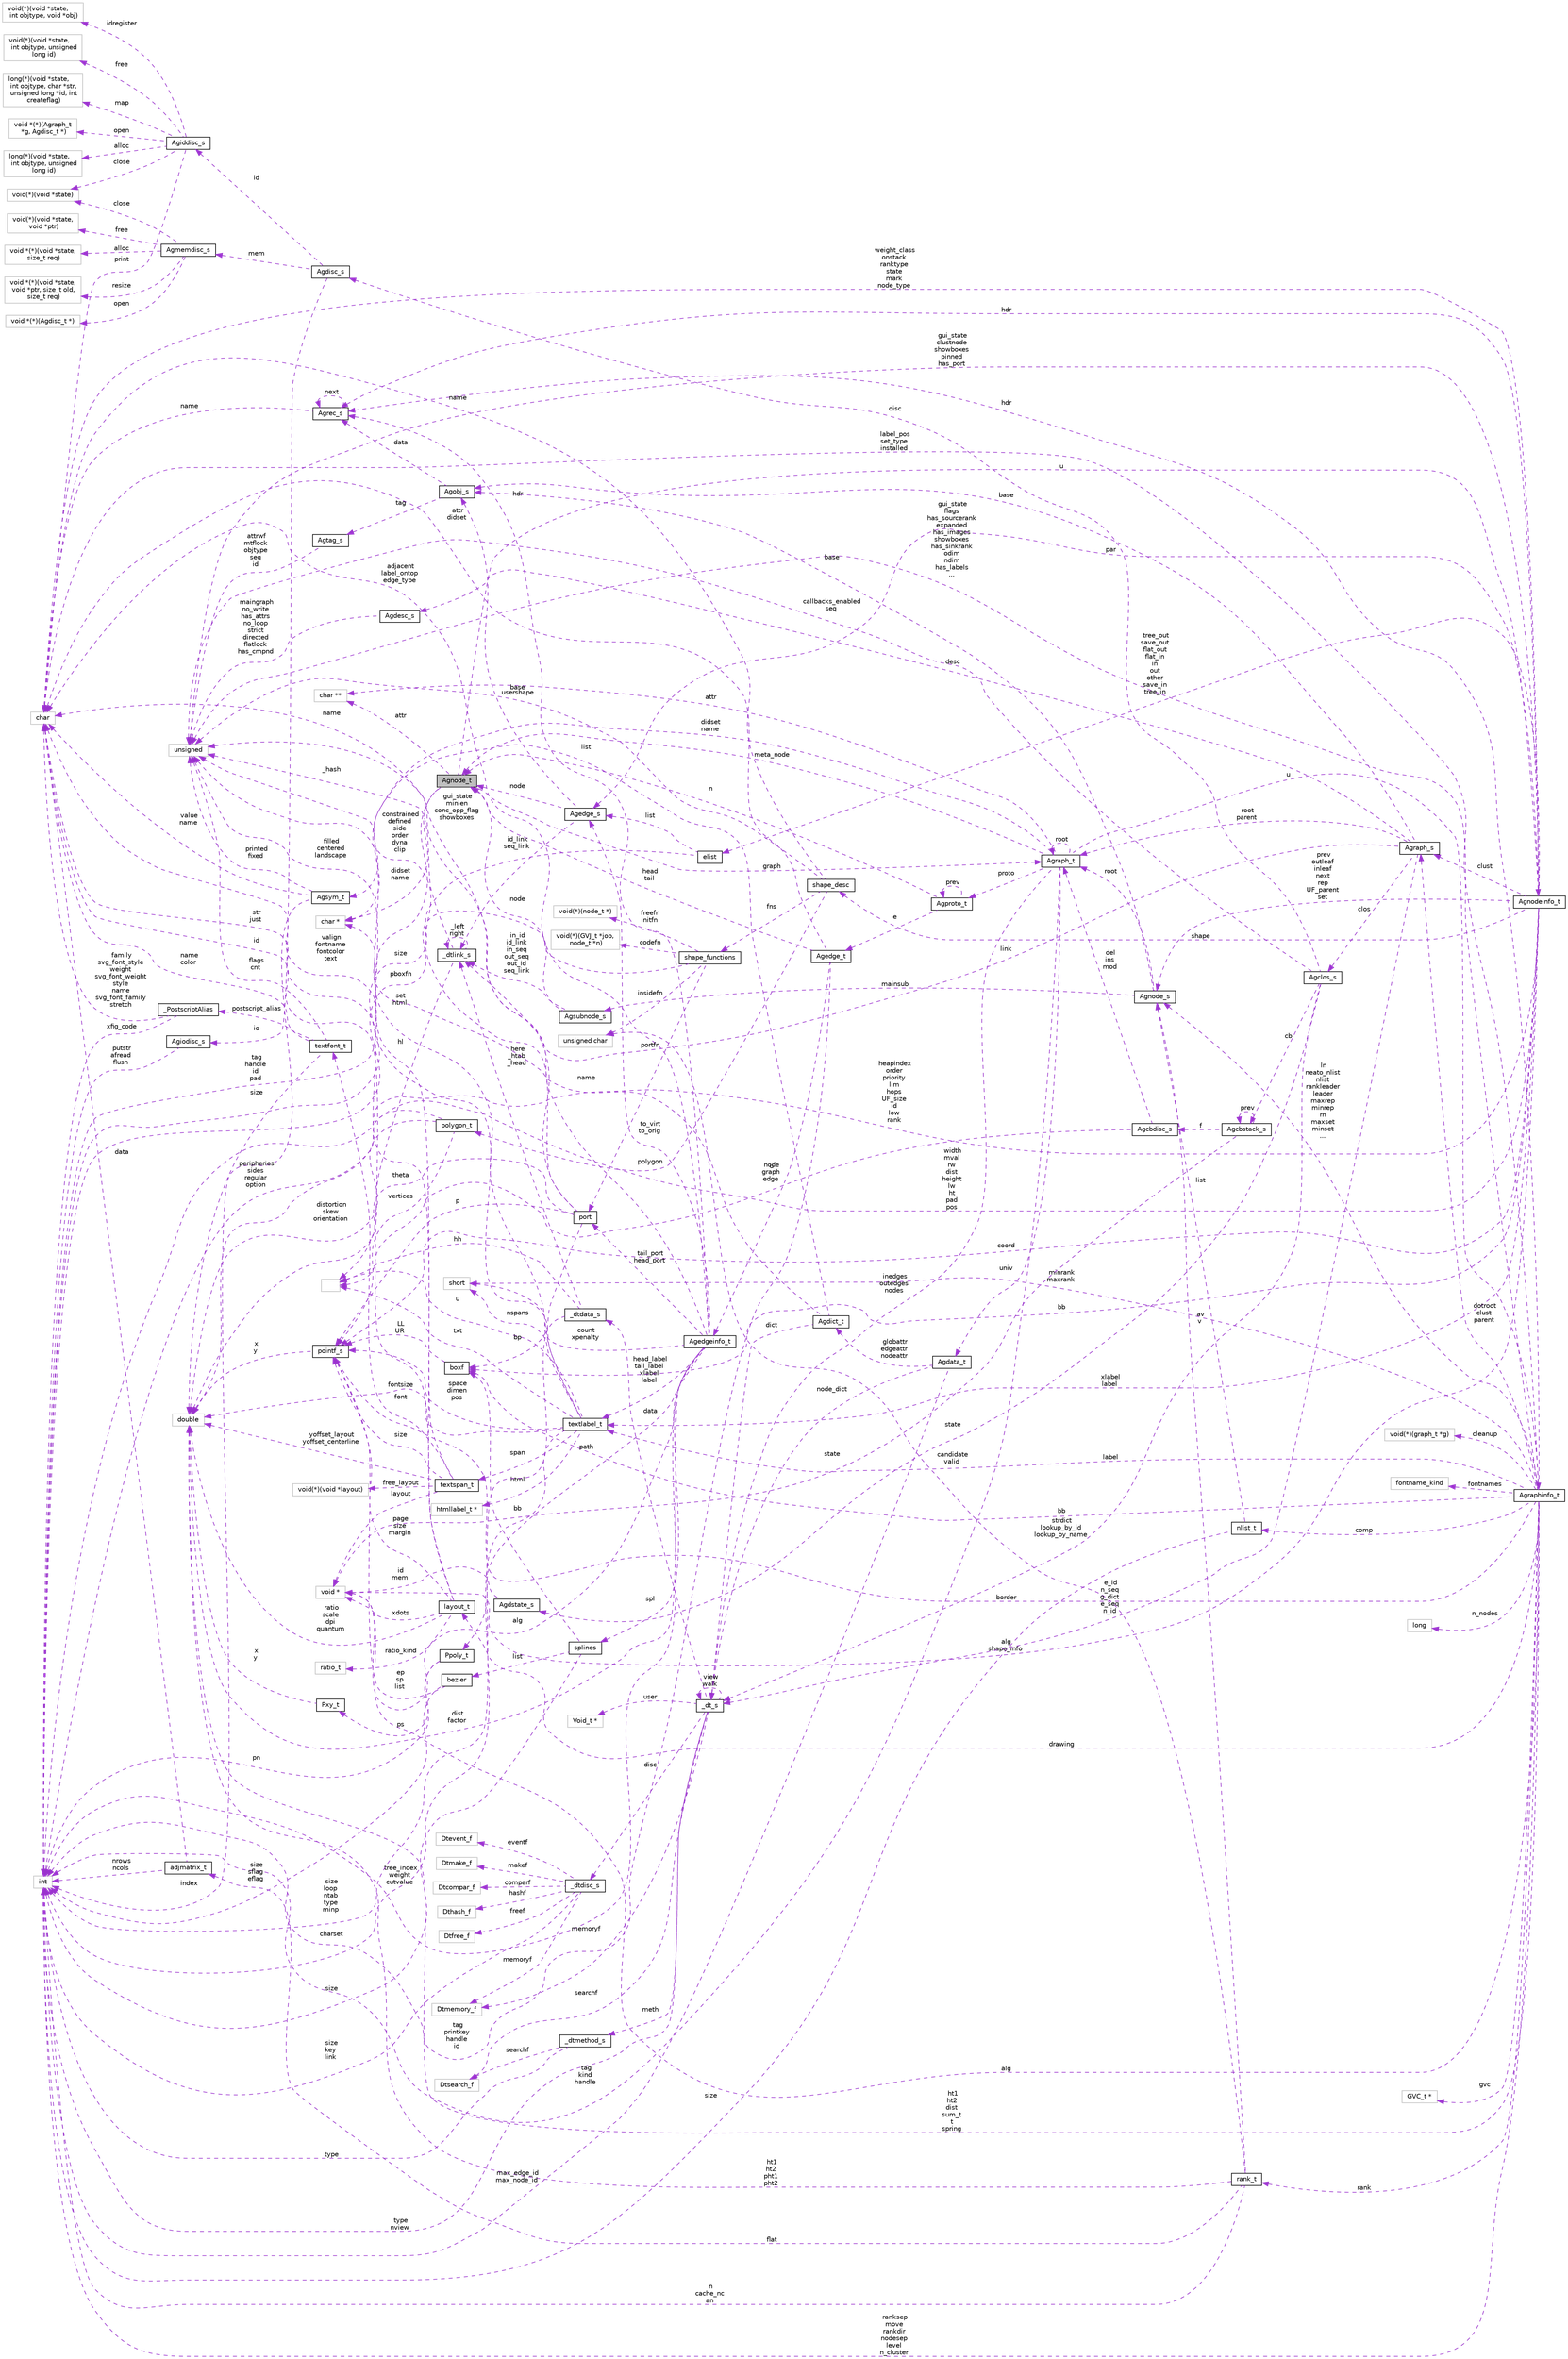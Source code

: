 digraph "Agnode_t"
{
  bgcolor="transparent";
  edge [fontname="Helvetica",fontsize="10",labelfontname="Helvetica",labelfontsize="10"];
  node [fontname="Helvetica",fontsize="10",shape=record];
  rankdir="LR";
  Node1 [label="Agnode_t",height=0.2,width=0.4,color="black", fillcolor="grey75", style="filled", fontcolor="black"];
  Node2 -> Node1 [dir="back",color="darkorchid3",fontsize="10",style="dashed",label=" u" ,fontname="Helvetica"];
  Node2 [label="Agnodeinfo_t",height=0.2,width=0.4,color="black",URL="$structAgnodeinfo__t.html"];
  Node3 -> Node2 [dir="back",color="darkorchid3",fontsize="10",style="dashed",label=" hdr" ,fontname="Helvetica"];
  Node3 [label="Agrec_s",height=0.2,width=0.4,color="black",URL="$structAgrec__s.html"];
  Node3 -> Node3 [dir="back",color="darkorchid3",fontsize="10",style="dashed",label=" next" ,fontname="Helvetica"];
  Node4 -> Node3 [dir="back",color="darkorchid3",fontsize="10",style="dashed",label=" name" ,fontname="Helvetica"];
  Node4 [label="char",height=0.2,width=0.4,color="grey75"];
  Node5 -> Node2 [dir="back",color="darkorchid3",fontsize="10",style="dashed",label=" xlabel\nlabel" ,fontname="Helvetica"];
  Node5 [label="textlabel_t",height=0.2,width=0.4,color="black",URL="$structtextlabel__t.html"];
  Node6 -> Node5 [dir="back",color="darkorchid3",fontsize="10",style="dashed",label=" html" ,fontname="Helvetica"];
  Node6 [label="htmllabel_t *",height=0.2,width=0.4,color="grey75"];
  Node7 -> Node5 [dir="back",color="darkorchid3",fontsize="10",style="dashed",label=" fontsize" ,fontname="Helvetica"];
  Node7 [label="double",height=0.2,width=0.4,color="grey75"];
  Node8 -> Node5 [dir="back",color="darkorchid3",fontsize="10",style="dashed",label=" nspans" ,fontname="Helvetica"];
  Node8 [label="short",height=0.2,width=0.4,color="grey75"];
  Node4 -> Node5 [dir="back",color="darkorchid3",fontsize="10",style="dashed",label=" valign\nfontname\nfontcolor\ntext" ,fontname="Helvetica"];
  Node9 -> Node5 [dir="back",color="darkorchid3",fontsize="10",style="dashed",label=" u" ,fontname="Helvetica"];
  Node9 [label="",height=0.2,width=0.4,color="grey75"];
  Node10 -> Node5 [dir="back",color="darkorchid3",fontsize="10",style="dashed",label=" charset" ,fontname="Helvetica"];
  Node10 [label="int",height=0.2,width=0.4,color="grey75"];
  Node9 -> Node5 [dir="back",color="darkorchid3",fontsize="10",style="dashed",label=" txt" ,fontname="Helvetica"];
  Node11 -> Node5 [dir="back",color="darkorchid3",fontsize="10",style="dashed",label=" set\nhtml" ,fontname="Helvetica"];
  Node11 [label="unsigned",height=0.2,width=0.4,color="grey75"];
  Node12 -> Node5 [dir="back",color="darkorchid3",fontsize="10",style="dashed",label=" span" ,fontname="Helvetica"];
  Node12 [label="textspan_t",height=0.2,width=0.4,color="black",URL="$structtextspan__t.html"];
  Node13 -> Node12 [dir="back",color="darkorchid3",fontsize="10",style="dashed",label=" free_layout" ,fontname="Helvetica"];
  Node13 [label="void(*)(void *layout)",height=0.2,width=0.4,color="grey75"];
  Node7 -> Node12 [dir="back",color="darkorchid3",fontsize="10",style="dashed",label=" yoffset_layout\nyoffset_centerline" ,fontname="Helvetica"];
  Node14 -> Node12 [dir="back",color="darkorchid3",fontsize="10",style="dashed",label=" font" ,fontname="Helvetica"];
  Node14 [label="textfont_t",height=0.2,width=0.4,color="black",URL="$structtextfont__t.html"];
  Node7 -> Node14 [dir="back",color="darkorchid3",fontsize="10",style="dashed",label=" size" ,fontname="Helvetica"];
  Node4 -> Node14 [dir="back",color="darkorchid3",fontsize="10",style="dashed",label=" name\ncolor" ,fontname="Helvetica"];
  Node15 -> Node14 [dir="back",color="darkorchid3",fontsize="10",style="dashed",label=" postscript_alias" ,fontname="Helvetica"];
  Node15 [label="_PostscriptAlias",height=0.2,width=0.4,color="black",URL="$struct__PostscriptAlias.html"];
  Node4 -> Node15 [dir="back",color="darkorchid3",fontsize="10",style="dashed",label=" family\nsvg_font_style\nweight\nsvg_font_weight\nstyle\nname\nsvg_font_family\nstretch" ,fontname="Helvetica"];
  Node10 -> Node15 [dir="back",color="darkorchid3",fontsize="10",style="dashed",label=" xfig_code" ,fontname="Helvetica"];
  Node11 -> Node14 [dir="back",color="darkorchid3",fontsize="10",style="dashed",label=" flags\ncnt" ,fontname="Helvetica"];
  Node4 -> Node12 [dir="back",color="darkorchid3",fontsize="10",style="dashed",label=" str\njust" ,fontname="Helvetica"];
  Node16 -> Node12 [dir="back",color="darkorchid3",fontsize="10",style="dashed",label=" layout" ,fontname="Helvetica"];
  Node16 [label="void *",height=0.2,width=0.4,color="grey75"];
  Node17 -> Node12 [dir="back",color="darkorchid3",fontsize="10",style="dashed",label=" size" ,fontname="Helvetica"];
  Node17 [label="pointf_s",height=0.2,width=0.4,color="black",URL="$structpointf__s.html"];
  Node7 -> Node17 [dir="back",color="darkorchid3",fontsize="10",style="dashed",label=" x\ny" ,fontname="Helvetica"];
  Node17 -> Node5 [dir="back",color="darkorchid3",fontsize="10",style="dashed",label=" space\ndimen\npos" ,fontname="Helvetica"];
  Node7 -> Node2 [dir="back",color="darkorchid3",fontsize="10",style="dashed",label=" width\nmval\nrw\ndist\nheight\nlw\nht\npad\npos" ,fontname="Helvetica"];
  Node18 -> Node2 [dir="back",color="darkorchid3",fontsize="10",style="dashed",label=" clust" ,fontname="Helvetica"];
  Node18 [label="Agraph_s",height=0.2,width=0.4,color="black",URL="$structAgraph__s.html"];
  Node19 -> Node18 [dir="back",color="darkorchid3",fontsize="10",style="dashed",label=" link" ,fontname="Helvetica"];
  Node19 [label="_dtlink_s",height=0.2,width=0.4,color="black",URL="$struct__dtlink__s.html"];
  Node19 -> Node19 [dir="back",color="darkorchid3",fontsize="10",style="dashed",label=" _left\nright" ,fontname="Helvetica"];
  Node9 -> Node19 [dir="back",color="darkorchid3",fontsize="10",style="dashed",label=" hl" ,fontname="Helvetica"];
  Node11 -> Node19 [dir="back",color="darkorchid3",fontsize="10",style="dashed",label=" _hash" ,fontname="Helvetica"];
  Node20 -> Node18 [dir="back",color="darkorchid3",fontsize="10",style="dashed",label=" root\nparent" ,fontname="Helvetica"];
  Node20 [label="Agraph_t",height=0.2,width=0.4,color="black",URL="$structAgraph__t.html"];
  Node21 -> Node20 [dir="back",color="darkorchid3",fontsize="10",style="dashed",label=" attr" ,fontname="Helvetica"];
  Node21 [label="char **",height=0.2,width=0.4,color="grey75"];
  Node20 -> Node20 [dir="back",color="darkorchid3",fontsize="10",style="dashed",label=" root" ,fontname="Helvetica"];
  Node1 -> Node20 [dir="back",color="darkorchid3",fontsize="10",style="dashed",label=" meta_node" ,fontname="Helvetica"];
  Node22 -> Node20 [dir="back",color="darkorchid3",fontsize="10",style="dashed",label=" u" ,fontname="Helvetica"];
  Node22 [label="Agraphinfo_t",height=0.2,width=0.4,color="black",URL="$structAgraphinfo__t.html"];
  Node23 -> Node22 [dir="back",color="darkorchid3",fontsize="10",style="dashed",label=" cleanup" ,fontname="Helvetica"];
  Node23 [label="void(*)(graph_t *g)",height=0.2,width=0.4,color="grey75"];
  Node3 -> Node22 [dir="back",color="darkorchid3",fontsize="10",style="dashed",label=" hdr" ,fontname="Helvetica"];
  Node24 -> Node22 [dir="back",color="darkorchid3",fontsize="10",style="dashed",label=" rank" ,fontname="Helvetica"];
  Node24 [label="rank_t",height=0.2,width=0.4,color="black",URL="$structrank__t.html"];
  Node7 -> Node24 [dir="back",color="darkorchid3",fontsize="10",style="dashed",label=" ht1\nht2\npht1\npht2" ,fontname="Helvetica"];
  Node25 -> Node24 [dir="back",color="darkorchid3",fontsize="10",style="dashed",label=" candidate\nvalid" ,fontname="Helvetica"];
  Node25 [label="unsigned char",height=0.2,width=0.4,color="grey75"];
  Node26 -> Node24 [dir="back",color="darkorchid3",fontsize="10",style="dashed",label=" av\nv" ,fontname="Helvetica"];
  Node26 [label="Agnode_s",height=0.2,width=0.4,color="black",URL="$structAgnode__s.html"];
  Node20 -> Node26 [dir="back",color="darkorchid3",fontsize="10",style="dashed",label=" root" ,fontname="Helvetica"];
  Node27 -> Node26 [dir="back",color="darkorchid3",fontsize="10",style="dashed",label=" base" ,fontname="Helvetica"];
  Node27 [label="Agobj_s",height=0.2,width=0.4,color="black",URL="$structAgobj__s.html"];
  Node3 -> Node27 [dir="back",color="darkorchid3",fontsize="10",style="dashed",label=" data" ,fontname="Helvetica"];
  Node28 -> Node27 [dir="back",color="darkorchid3",fontsize="10",style="dashed",label=" tag" ,fontname="Helvetica"];
  Node28 [label="Agtag_s",height=0.2,width=0.4,color="black",URL="$structAgtag__s.html"];
  Node11 -> Node28 [dir="back",color="darkorchid3",fontsize="10",style="dashed",label=" attrwf\nmtflock\nobjtype\nseq\nid" ,fontname="Helvetica"];
  Node29 -> Node26 [dir="back",color="darkorchid3",fontsize="10",style="dashed",label=" mainsub" ,fontname="Helvetica"];
  Node29 [label="Agsubnode_s",height=0.2,width=0.4,color="black",URL="$structAgsubnode__s.html"];
  Node19 -> Node29 [dir="back",color="darkorchid3",fontsize="10",style="dashed",label=" in_id\nid_link\nin_seq\nout_seq\nout_id\nseq_link" ,fontname="Helvetica"];
  Node1 -> Node29 [dir="back",color="darkorchid3",fontsize="10",style="dashed",label=" node" ,fontname="Helvetica"];
  Node10 -> Node24 [dir="back",color="darkorchid3",fontsize="10",style="dashed",label=" n\ncache_nc\nan" ,fontname="Helvetica"];
  Node30 -> Node24 [dir="back",color="darkorchid3",fontsize="10",style="dashed",label=" flat" ,fontname="Helvetica"];
  Node30 [label="adjmatrix_t",height=0.2,width=0.4,color="black",URL="$structadjmatrix__t.html"];
  Node4 -> Node30 [dir="back",color="darkorchid3",fontsize="10",style="dashed",label=" data" ,fontname="Helvetica"];
  Node10 -> Node30 [dir="back",color="darkorchid3",fontsize="10",style="dashed",label=" nrows\nncols" ,fontname="Helvetica"];
  Node31 -> Node22 [dir="back",color="darkorchid3",fontsize="10",style="dashed",label=" drawing" ,fontname="Helvetica"];
  Node31 [label="layout_t",height=0.2,width=0.4,color="black",URL="$structlayout__t.html"];
  Node32 -> Node31 [dir="back",color="darkorchid3",fontsize="10",style="dashed",label=" ratio_kind" ,fontname="Helvetica"];
  Node32 [label="ratio_t",height=0.2,width=0.4,color="grey75"];
  Node7 -> Node31 [dir="back",color="darkorchid3",fontsize="10",style="dashed",label=" ratio\nscale\ndpi\nquantum" ,fontname="Helvetica"];
  Node4 -> Node31 [dir="back",color="darkorchid3",fontsize="10",style="dashed",label=" id" ,fontname="Helvetica"];
  Node11 -> Node31 [dir="back",color="darkorchid3",fontsize="10",style="dashed",label=" filled\ncentered\nlandscape" ,fontname="Helvetica"];
  Node16 -> Node31 [dir="back",color="darkorchid3",fontsize="10",style="dashed",label=" xdots" ,fontname="Helvetica"];
  Node17 -> Node31 [dir="back",color="darkorchid3",fontsize="10",style="dashed",label=" page\nsize\nmargin" ,fontname="Helvetica"];
  Node33 -> Node22 [dir="back",color="darkorchid3",fontsize="10",style="dashed",label=" fontnames" ,fontname="Helvetica"];
  Node33 [label="fontname_kind",height=0.2,width=0.4,color="grey75"];
  Node7 -> Node22 [dir="back",color="darkorchid3",fontsize="10",style="dashed",label=" ht1\nht2\ndist\nsum_t\nt\nspring" ,fontname="Helvetica"];
  Node5 -> Node22 [dir="back",color="darkorchid3",fontsize="10",style="dashed",label=" label" ,fontname="Helvetica"];
  Node18 -> Node22 [dir="back",color="darkorchid3",fontsize="10",style="dashed",label=" dotroot\nclust\nparent" ,fontname="Helvetica"];
  Node26 -> Node22 [dir="back",color="darkorchid3",fontsize="10",style="dashed",label=" ln\nneato_nlist\nnlist\nrankleader\nleader\nmaxrep\nminrep\nrn\nmaxset\nminset\n..." ,fontname="Helvetica"];
  Node4 -> Node22 [dir="back",color="darkorchid3",fontsize="10",style="dashed",label=" label_pos\nset_type\ninstalled" ,fontname="Helvetica"];
  Node8 -> Node22 [dir="back",color="darkorchid3",fontsize="10",style="dashed",label=" minrank\nmaxrank" ,fontname="Helvetica"];
  Node34 -> Node22 [dir="back",color="darkorchid3",fontsize="10",style="dashed",label=" comp" ,fontname="Helvetica"];
  Node34 [label="nlist_t",height=0.2,width=0.4,color="black",URL="$structnlist__t.html"];
  Node26 -> Node34 [dir="back",color="darkorchid3",fontsize="10",style="dashed",label=" list" ,fontname="Helvetica"];
  Node10 -> Node34 [dir="back",color="darkorchid3",fontsize="10",style="dashed",label=" size" ,fontname="Helvetica"];
  Node10 -> Node22 [dir="back",color="darkorchid3",fontsize="10",style="dashed",label=" ranksep\nmove\nrankdir\nnodesep\nlevel\nn_cluster" ,fontname="Helvetica"];
  Node35 -> Node22 [dir="back",color="darkorchid3",fontsize="10",style="dashed",label=" bb" ,fontname="Helvetica"];
  Node35 [label="boxf",height=0.2,width=0.4,color="black",URL="$structboxf.html"];
  Node17 -> Node35 [dir="back",color="darkorchid3",fontsize="10",style="dashed",label=" LL\nUR" ,fontname="Helvetica"];
  Node36 -> Node22 [dir="back",color="darkorchid3",fontsize="10",style="dashed",label=" n_nodes" ,fontname="Helvetica"];
  Node36 [label="long",height=0.2,width=0.4,color="grey75"];
  Node11 -> Node22 [dir="back",color="darkorchid3",fontsize="10",style="dashed",label=" gui_state\nflags\nhas_sourcerank\nexpanded\nhas_images\nshowboxes\nhas_sinkrank\nodim\nndim\nhas_labels\n..." ,fontname="Helvetica"];
  Node37 -> Node22 [dir="back",color="darkorchid3",fontsize="10",style="dashed",label=" gvc" ,fontname="Helvetica"];
  Node37 [label="GVC_t *",height=0.2,width=0.4,color="grey75"];
  Node16 -> Node22 [dir="back",color="darkorchid3",fontsize="10",style="dashed",label=" alg" ,fontname="Helvetica"];
  Node17 -> Node22 [dir="back",color="darkorchid3",fontsize="10",style="dashed",label=" border" ,fontname="Helvetica"];
  Node38 -> Node20 [dir="back",color="darkorchid3",fontsize="10",style="dashed",label=" proto" ,fontname="Helvetica"];
  Node38 [label="Agproto_t",height=0.2,width=0.4,color="black",URL="$structAgproto__t.html"];
  Node39 -> Node38 [dir="back",color="darkorchid3",fontsize="10",style="dashed",label=" e" ,fontname="Helvetica"];
  Node39 [label="Agedge_t",height=0.2,width=0.4,color="black",URL="$structAgedge__t.html"];
  Node1 -> Node39 [dir="back",color="darkorchid3",fontsize="10",style="dashed",label=" head\ntail" ,fontname="Helvetica"];
  Node4 -> Node39 [dir="back",color="darkorchid3",fontsize="10",style="dashed",label=" attr\ndidset" ,fontname="Helvetica"];
  Node10 -> Node39 [dir="back",color="darkorchid3",fontsize="10",style="dashed",label=" tag\nprintkey\nhandle\nid" ,fontname="Helvetica"];
  Node40 -> Node39 [dir="back",color="darkorchid3",fontsize="10",style="dashed",label=" u" ,fontname="Helvetica"];
  Node40 [label="Agedgeinfo_t",height=0.2,width=0.4,color="black",URL="$structAgedgeinfo__t.html"];
  Node3 -> Node40 [dir="back",color="darkorchid3",fontsize="10",style="dashed",label=" hdr" ,fontname="Helvetica"];
  Node41 -> Node40 [dir="back",color="darkorchid3",fontsize="10",style="dashed",label=" tail_port\nhead_port" ,fontname="Helvetica"];
  Node41 [label="port",height=0.2,width=0.4,color="black",URL="$structport.html"];
  Node7 -> Node41 [dir="back",color="darkorchid3",fontsize="10",style="dashed",label=" theta" ,fontname="Helvetica"];
  Node4 -> Node41 [dir="back",color="darkorchid3",fontsize="10",style="dashed",label=" name" ,fontname="Helvetica"];
  Node35 -> Node41 [dir="back",color="darkorchid3",fontsize="10",style="dashed",label=" bp" ,fontname="Helvetica"];
  Node11 -> Node41 [dir="back",color="darkorchid3",fontsize="10",style="dashed",label=" constrained\ndefined\nside\norder\ndyna\nclip" ,fontname="Helvetica"];
  Node17 -> Node41 [dir="back",color="darkorchid3",fontsize="10",style="dashed",label=" p" ,fontname="Helvetica"];
  Node42 -> Node40 [dir="back",color="darkorchid3",fontsize="10",style="dashed",label=" path" ,fontname="Helvetica"];
  Node42 [label="Ppoly_t",height=0.2,width=0.4,color="black",URL="$structPpoly__t.html"];
  Node43 -> Node42 [dir="back",color="darkorchid3",fontsize="10",style="dashed",label=" ps" ,fontname="Helvetica"];
  Node43 [label="Pxy_t",height=0.2,width=0.4,color="black",URL="$structPxy__t.html"];
  Node7 -> Node43 [dir="back",color="darkorchid3",fontsize="10",style="dashed",label=" x\ny" ,fontname="Helvetica"];
  Node10 -> Node42 [dir="back",color="darkorchid3",fontsize="10",style="dashed",label=" pn" ,fontname="Helvetica"];
  Node7 -> Node40 [dir="back",color="darkorchid3",fontsize="10",style="dashed",label=" dist\nfactor" ,fontname="Helvetica"];
  Node5 -> Node40 [dir="back",color="darkorchid3",fontsize="10",style="dashed",label=" head_label\ntail_label\nxlabel\nlabel" ,fontname="Helvetica"];
  Node44 -> Node40 [dir="back",color="darkorchid3",fontsize="10",style="dashed",label=" spl" ,fontname="Helvetica"];
  Node44 [label="splines",height=0.2,width=0.4,color="black",URL="$structsplines.html"];
  Node10 -> Node44 [dir="back",color="darkorchid3",fontsize="10",style="dashed",label=" size" ,fontname="Helvetica"];
  Node35 -> Node44 [dir="back",color="darkorchid3",fontsize="10",style="dashed",label=" bb" ,fontname="Helvetica"];
  Node45 -> Node44 [dir="back",color="darkorchid3",fontsize="10",style="dashed",label=" list" ,fontname="Helvetica"];
  Node45 [label="bezier",height=0.2,width=0.4,color="black",URL="$structbezier.html"];
  Node10 -> Node45 [dir="back",color="darkorchid3",fontsize="10",style="dashed",label=" size\nsflag\neflag" ,fontname="Helvetica"];
  Node17 -> Node45 [dir="back",color="darkorchid3",fontsize="10",style="dashed",label=" ep\nsp\nlist" ,fontname="Helvetica"];
  Node8 -> Node40 [dir="back",color="darkorchid3",fontsize="10",style="dashed",label=" count\nxpenalty" ,fontname="Helvetica"];
  Node4 -> Node40 [dir="back",color="darkorchid3",fontsize="10",style="dashed",label=" adjacent\nlabel_ontop\nedge_type" ,fontname="Helvetica"];
  Node10 -> Node40 [dir="back",color="darkorchid3",fontsize="10",style="dashed",label=" tree_index\nweight\ncutvalue" ,fontname="Helvetica"];
  Node11 -> Node40 [dir="back",color="darkorchid3",fontsize="10",style="dashed",label=" gui_state\nminlen\nconc_opp_flag\nshowboxes" ,fontname="Helvetica"];
  Node16 -> Node40 [dir="back",color="darkorchid3",fontsize="10",style="dashed",label=" alg" ,fontname="Helvetica"];
  Node46 -> Node40 [dir="back",color="darkorchid3",fontsize="10",style="dashed",label=" to_virt\nto_orig" ,fontname="Helvetica"];
  Node46 [label="Agedge_s",height=0.2,width=0.4,color="black",URL="$structAgedge__s.html"];
  Node19 -> Node46 [dir="back",color="darkorchid3",fontsize="10",style="dashed",label=" id_link\nseq_link" ,fontname="Helvetica"];
  Node1 -> Node46 [dir="back",color="darkorchid3",fontsize="10",style="dashed",label=" node" ,fontname="Helvetica"];
  Node27 -> Node46 [dir="back",color="darkorchid3",fontsize="10",style="dashed",label=" base" ,fontname="Helvetica"];
  Node1 -> Node38 [dir="back",color="darkorchid3",fontsize="10",style="dashed",label=" n" ,fontname="Helvetica"];
  Node38 -> Node38 [dir="back",color="darkorchid3",fontsize="10",style="dashed",label=" prev" ,fontname="Helvetica"];
  Node47 -> Node20 [dir="back",color="darkorchid3",fontsize="10",style="dashed",label=" univ" ,fontname="Helvetica"];
  Node47 [label="Agdata_t",height=0.2,width=0.4,color="black",URL="$structAgdata__t.html"];
  Node48 -> Node47 [dir="back",color="darkorchid3",fontsize="10",style="dashed",label=" globattr\nedgeattr\nnodeattr" ,fontname="Helvetica"];
  Node48 [label="Agdict_t",height=0.2,width=0.4,color="black",URL="$structAgdict__t.html"];
  Node49 -> Node48 [dir="back",color="darkorchid3",fontsize="10",style="dashed",label=" list" ,fontname="Helvetica"];
  Node49 [label="Agsym_t",height=0.2,width=0.4,color="black",URL="$structAgsym__t.html"];
  Node4 -> Node49 [dir="back",color="darkorchid3",fontsize="10",style="dashed",label=" value\nname" ,fontname="Helvetica"];
  Node10 -> Node49 [dir="back",color="darkorchid3",fontsize="10",style="dashed",label=" index" ,fontname="Helvetica"];
  Node11 -> Node49 [dir="back",color="darkorchid3",fontsize="10",style="dashed",label=" printed\nfixed" ,fontname="Helvetica"];
  Node50 -> Node48 [dir="back",color="darkorchid3",fontsize="10",style="dashed",label=" dict" ,fontname="Helvetica"];
  Node50 [label="_dt_s",height=0.2,width=0.4,color="black",URL="$struct__dt__s.html"];
  Node51 -> Node50 [dir="back",color="darkorchid3",fontsize="10",style="dashed",label=" disc" ,fontname="Helvetica"];
  Node51 [label="_dtdisc_s",height=0.2,width=0.4,color="black",URL="$struct__dtdisc__s.html"];
  Node52 -> Node51 [dir="back",color="darkorchid3",fontsize="10",style="dashed",label=" freef" ,fontname="Helvetica"];
  Node52 [label="Dtfree_f",height=0.2,width=0.4,color="grey75"];
  Node53 -> Node51 [dir="back",color="darkorchid3",fontsize="10",style="dashed",label=" eventf" ,fontname="Helvetica"];
  Node53 [label="Dtevent_f",height=0.2,width=0.4,color="grey75"];
  Node54 -> Node51 [dir="back",color="darkorchid3",fontsize="10",style="dashed",label=" makef" ,fontname="Helvetica"];
  Node54 [label="Dtmake_f",height=0.2,width=0.4,color="grey75"];
  Node55 -> Node51 [dir="back",color="darkorchid3",fontsize="10",style="dashed",label=" comparf" ,fontname="Helvetica"];
  Node55 [label="Dtcompar_f",height=0.2,width=0.4,color="grey75"];
  Node10 -> Node51 [dir="back",color="darkorchid3",fontsize="10",style="dashed",label=" size\nkey\nlink" ,fontname="Helvetica"];
  Node56 -> Node51 [dir="back",color="darkorchid3",fontsize="10",style="dashed",label=" memoryf" ,fontname="Helvetica"];
  Node56 [label="Dtmemory_f",height=0.2,width=0.4,color="grey75"];
  Node57 -> Node51 [dir="back",color="darkorchid3",fontsize="10",style="dashed",label=" hashf" ,fontname="Helvetica"];
  Node57 [label="Dthash_f",height=0.2,width=0.4,color="grey75"];
  Node58 -> Node50 [dir="back",color="darkorchid3",fontsize="10",style="dashed",label=" data" ,fontname="Helvetica"];
  Node58 [label="_dtdata_s",height=0.2,width=0.4,color="black",URL="$struct__dtdata__s.html"];
  Node9 -> Node58 [dir="back",color="darkorchid3",fontsize="10",style="dashed",label=" hh" ,fontname="Helvetica"];
  Node19 -> Node58 [dir="back",color="darkorchid3",fontsize="10",style="dashed",label=" here\n_htab\n_head" ,fontname="Helvetica"];
  Node10 -> Node58 [dir="back",color="darkorchid3",fontsize="10",style="dashed",label=" size\nloop\nntab\ntype\nminp" ,fontname="Helvetica"];
  Node59 -> Node50 [dir="back",color="darkorchid3",fontsize="10",style="dashed",label=" user" ,fontname="Helvetica"];
  Node59 [label="Void_t *",height=0.2,width=0.4,color="grey75"];
  Node10 -> Node50 [dir="back",color="darkorchid3",fontsize="10",style="dashed",label=" type\nnview" ,fontname="Helvetica"];
  Node50 -> Node50 [dir="back",color="darkorchid3",fontsize="10",style="dashed",label=" view\nwalk" ,fontname="Helvetica"];
  Node56 -> Node50 [dir="back",color="darkorchid3",fontsize="10",style="dashed",label=" memoryf" ,fontname="Helvetica"];
  Node60 -> Node50 [dir="back",color="darkorchid3",fontsize="10",style="dashed",label=" searchf" ,fontname="Helvetica"];
  Node60 [label="Dtsearch_f",height=0.2,width=0.4,color="grey75"];
  Node61 -> Node50 [dir="back",color="darkorchid3",fontsize="10",style="dashed",label=" meth" ,fontname="Helvetica"];
  Node61 [label="_dtmethod_s",height=0.2,width=0.4,color="black",URL="$struct__dtmethod__s.html"];
  Node10 -> Node61 [dir="back",color="darkorchid3",fontsize="10",style="dashed",label=" type" ,fontname="Helvetica"];
  Node60 -> Node61 [dir="back",color="darkorchid3",fontsize="10",style="dashed",label=" searchf" ,fontname="Helvetica"];
  Node62 -> Node48 [dir="back",color="darkorchid3",fontsize="10",style="dashed",label=" name" ,fontname="Helvetica"];
  Node62 [label="char *",height=0.2,width=0.4,color="grey75"];
  Node10 -> Node47 [dir="back",color="darkorchid3",fontsize="10",style="dashed",label=" max_edge_id\nmax_node_id" ,fontname="Helvetica"];
  Node50 -> Node47 [dir="back",color="darkorchid3",fontsize="10",style="dashed",label=" node_dict" ,fontname="Helvetica"];
  Node10 -> Node20 [dir="back",color="darkorchid3",fontsize="10",style="dashed",label=" tag\nkind\nhandle" ,fontname="Helvetica"];
  Node50 -> Node20 [dir="back",color="darkorchid3",fontsize="10",style="dashed",label=" inedges\noutedges\nnodes" ,fontname="Helvetica"];
  Node62 -> Node20 [dir="back",color="darkorchid3",fontsize="10",style="dashed",label=" didset\nname" ,fontname="Helvetica"];
  Node63 -> Node18 [dir="back",color="darkorchid3",fontsize="10",style="dashed",label=" desc" ,fontname="Helvetica"];
  Node63 [label="Agdesc_s",height=0.2,width=0.4,color="black",URL="$structAgdesc__s.html"];
  Node11 -> Node63 [dir="back",color="darkorchid3",fontsize="10",style="dashed",label=" maingraph\nno_write\nhas_attrs\nno_loop\nstrict\ndirected\nflatlock\nhas_cmpnd" ,fontname="Helvetica"];
  Node27 -> Node18 [dir="back",color="darkorchid3",fontsize="10",style="dashed",label=" base" ,fontname="Helvetica"];
  Node50 -> Node18 [dir="back",color="darkorchid3",fontsize="10",style="dashed",label=" e_id\nn_seq\ng_dict\ne_seq\nn_id" ,fontname="Helvetica"];
  Node64 -> Node18 [dir="back",color="darkorchid3",fontsize="10",style="dashed",label=" clos" ,fontname="Helvetica"];
  Node64 [label="Agclos_s",height=0.2,width=0.4,color="black",URL="$structAgclos__s.html"];
  Node65 -> Node64 [dir="back",color="darkorchid3",fontsize="10",style="dashed",label=" cb" ,fontname="Helvetica"];
  Node65 [label="Agcbstack_s",height=0.2,width=0.4,color="black",URL="$structAgcbstack__s.html"];
  Node65 -> Node65 [dir="back",color="darkorchid3",fontsize="10",style="dashed",label=" prev" ,fontname="Helvetica"];
  Node16 -> Node65 [dir="back",color="darkorchid3",fontsize="10",style="dashed",label=" state" ,fontname="Helvetica"];
  Node66 -> Node65 [dir="back",color="darkorchid3",fontsize="10",style="dashed",label=" f" ,fontname="Helvetica"];
  Node66 [label="Agcbdisc_s",height=0.2,width=0.4,color="black",URL="$structAgcbdisc__s.html"];
  Node20 -> Node66 [dir="back",color="darkorchid3",fontsize="10",style="dashed",label=" del\nins\nmod" ,fontname="Helvetica"];
  Node9 -> Node66 [dir="back",color="darkorchid3",fontsize="10",style="dashed",label=" node\ngraph\nedge" ,fontname="Helvetica"];
  Node67 -> Node64 [dir="back",color="darkorchid3",fontsize="10",style="dashed",label=" disc" ,fontname="Helvetica"];
  Node67 [label="Agdisc_s",height=0.2,width=0.4,color="black",URL="$structAgdisc__s.html"];
  Node68 -> Node67 [dir="back",color="darkorchid3",fontsize="10",style="dashed",label=" io" ,fontname="Helvetica"];
  Node68 [label="Agiodisc_s",height=0.2,width=0.4,color="black",URL="$structAgiodisc__s.html"];
  Node10 -> Node68 [dir="back",color="darkorchid3",fontsize="10",style="dashed",label=" putstr\nafread\nflush" ,fontname="Helvetica"];
  Node69 -> Node67 [dir="back",color="darkorchid3",fontsize="10",style="dashed",label=" id" ,fontname="Helvetica"];
  Node69 [label="Agiddisc_s",height=0.2,width=0.4,color="black",URL="$structAgiddisc__s.html"];
  Node70 -> Node69 [dir="back",color="darkorchid3",fontsize="10",style="dashed",label=" free" ,fontname="Helvetica"];
  Node70 [label="void(*)(void *state,\l int objtype, unsigned\l long id)",height=0.2,width=0.4,color="grey75"];
  Node71 -> Node69 [dir="back",color="darkorchid3",fontsize="10",style="dashed",label=" map" ,fontname="Helvetica"];
  Node71 [label="long(*)(void *state,\l int objtype, char *str,\l unsigned long *id, int\l createflag)",height=0.2,width=0.4,color="grey75"];
  Node72 -> Node69 [dir="back",color="darkorchid3",fontsize="10",style="dashed",label=" open" ,fontname="Helvetica"];
  Node72 [label="void *(*)(Agraph_t\l *g, Agdisc_t *)",height=0.2,width=0.4,color="grey75"];
  Node4 -> Node69 [dir="back",color="darkorchid3",fontsize="10",style="dashed",label=" print" ,fontname="Helvetica"];
  Node73 -> Node69 [dir="back",color="darkorchid3",fontsize="10",style="dashed",label=" alloc" ,fontname="Helvetica"];
  Node73 [label="long(*)(void *state,\l int objtype, unsigned\l long id)",height=0.2,width=0.4,color="grey75"];
  Node74 -> Node69 [dir="back",color="darkorchid3",fontsize="10",style="dashed",label=" close" ,fontname="Helvetica"];
  Node74 [label="void(*)(void *state)",height=0.2,width=0.4,color="grey75"];
  Node75 -> Node69 [dir="back",color="darkorchid3",fontsize="10",style="dashed",label=" idregister" ,fontname="Helvetica"];
  Node75 [label="void(*)(void *state,\l int objtype, void *obj)",height=0.2,width=0.4,color="grey75"];
  Node76 -> Node67 [dir="back",color="darkorchid3",fontsize="10",style="dashed",label=" mem" ,fontname="Helvetica"];
  Node76 [label="Agmemdisc_s",height=0.2,width=0.4,color="black",URL="$structAgmemdisc__s.html"];
  Node77 -> Node76 [dir="back",color="darkorchid3",fontsize="10",style="dashed",label=" free" ,fontname="Helvetica"];
  Node77 [label="void(*)(void *state,\l void *ptr)",height=0.2,width=0.4,color="grey75"];
  Node78 -> Node76 [dir="back",color="darkorchid3",fontsize="10",style="dashed",label=" alloc" ,fontname="Helvetica"];
  Node78 [label="void *(*)(void *state,\l size_t req)",height=0.2,width=0.4,color="grey75"];
  Node74 -> Node76 [dir="back",color="darkorchid3",fontsize="10",style="dashed",label=" close" ,fontname="Helvetica"];
  Node79 -> Node76 [dir="back",color="darkorchid3",fontsize="10",style="dashed",label=" resize" ,fontname="Helvetica"];
  Node79 [label="void *(*)(void *state,\l void *ptr, size_t old,\l size_t req)",height=0.2,width=0.4,color="grey75"];
  Node80 -> Node76 [dir="back",color="darkorchid3",fontsize="10",style="dashed",label=" open" ,fontname="Helvetica"];
  Node80 [label="void *(*)(Agdisc_t *)",height=0.2,width=0.4,color="grey75"];
  Node50 -> Node64 [dir="back",color="darkorchid3",fontsize="10",style="dashed",label=" strdict\nlookup_by_id\nlookup_by_name" ,fontname="Helvetica"];
  Node11 -> Node64 [dir="back",color="darkorchid3",fontsize="10",style="dashed",label=" callbacks_enabled\nseq" ,fontname="Helvetica"];
  Node81 -> Node64 [dir="back",color="darkorchid3",fontsize="10",style="dashed",label=" state" ,fontname="Helvetica"];
  Node81 [label="Agdstate_s",height=0.2,width=0.4,color="black",URL="$structAgdstate__s.html"];
  Node16 -> Node81 [dir="back",color="darkorchid3",fontsize="10",style="dashed",label=" id\nmem" ,fontname="Helvetica"];
  Node26 -> Node2 [dir="back",color="darkorchid3",fontsize="10",style="dashed",label=" prev\noutleaf\ninleaf\nnext\nrep\nUF_parent\nset" ,fontname="Helvetica"];
  Node4 -> Node2 [dir="back",color="darkorchid3",fontsize="10",style="dashed",label=" weight_class\nonstack\nranktype\nstate\nmark\nnode_type" ,fontname="Helvetica"];
  Node10 -> Node2 [dir="back",color="darkorchid3",fontsize="10",style="dashed",label=" heapindex\norder\npriority\nlim\nhops\nUF_size\nid\nlow\nrank" ,fontname="Helvetica"];
  Node35 -> Node2 [dir="back",color="darkorchid3",fontsize="10",style="dashed",label=" bb" ,fontname="Helvetica"];
  Node82 -> Node2 [dir="back",color="darkorchid3",fontsize="10",style="dashed",label=" tree_out\nsave_out\nflat_out\nflat_in\nin\nout\nother\nsave_in\ntree_in" ,fontname="Helvetica"];
  Node82 [label="elist",height=0.2,width=0.4,color="black",URL="$structelist.html"];
  Node10 -> Node82 [dir="back",color="darkorchid3",fontsize="10",style="dashed",label=" size" ,fontname="Helvetica"];
  Node46 -> Node82 [dir="back",color="darkorchid3",fontsize="10",style="dashed",label=" list" ,fontname="Helvetica"];
  Node11 -> Node2 [dir="back",color="darkorchid3",fontsize="10",style="dashed",label=" gui_state\nclustnode\nshowboxes\npinned\nhas_port" ,fontname="Helvetica"];
  Node16 -> Node2 [dir="back",color="darkorchid3",fontsize="10",style="dashed",label=" alg\nshape_info" ,fontname="Helvetica"];
  Node83 -> Node2 [dir="back",color="darkorchid3",fontsize="10",style="dashed",label=" shape" ,fontname="Helvetica"];
  Node83 [label="shape_desc",height=0.2,width=0.4,color="black",URL="$structshape__desc.html"];
  Node4 -> Node83 [dir="back",color="darkorchid3",fontsize="10",style="dashed",label=" name" ,fontname="Helvetica"];
  Node84 -> Node83 [dir="back",color="darkorchid3",fontsize="10",style="dashed",label=" fns" ,fontname="Helvetica"];
  Node84 [label="shape_functions",height=0.2,width=0.4,color="black",URL="$structshape__functions.html"];
  Node41 -> Node84 [dir="back",color="darkorchid3",fontsize="10",style="dashed",label=" portfn" ,fontname="Helvetica"];
  Node25 -> Node84 [dir="back",color="darkorchid3",fontsize="10",style="dashed",label=" insidefn" ,fontname="Helvetica"];
  Node10 -> Node84 [dir="back",color="darkorchid3",fontsize="10",style="dashed",label=" pboxfn" ,fontname="Helvetica"];
  Node85 -> Node84 [dir="back",color="darkorchid3",fontsize="10",style="dashed",label=" freefn\ninitfn" ,fontname="Helvetica"];
  Node85 [label="void(*)(node_t *)",height=0.2,width=0.4,color="grey75"];
  Node86 -> Node84 [dir="back",color="darkorchid3",fontsize="10",style="dashed",label=" codefn" ,fontname="Helvetica"];
  Node86 [label="void(*)(GVJ_t *job,\l node_t *n)",height=0.2,width=0.4,color="grey75"];
  Node87 -> Node83 [dir="back",color="darkorchid3",fontsize="10",style="dashed",label=" polygon" ,fontname="Helvetica"];
  Node87 [label="polygon_t",height=0.2,width=0.4,color="black",URL="$structpolygon__t.html"];
  Node7 -> Node87 [dir="back",color="darkorchid3",fontsize="10",style="dashed",label=" distortion\nskew\norientation" ,fontname="Helvetica"];
  Node10 -> Node87 [dir="back",color="darkorchid3",fontsize="10",style="dashed",label=" peripheries\nsides\nregular\noption" ,fontname="Helvetica"];
  Node17 -> Node87 [dir="back",color="darkorchid3",fontsize="10",style="dashed",label=" vertices" ,fontname="Helvetica"];
  Node11 -> Node83 [dir="back",color="darkorchid3",fontsize="10",style="dashed",label=" usershape" ,fontname="Helvetica"];
  Node46 -> Node2 [dir="back",color="darkorchid3",fontsize="10",style="dashed",label=" par" ,fontname="Helvetica"];
  Node17 -> Node2 [dir="back",color="darkorchid3",fontsize="10",style="dashed",label=" coord" ,fontname="Helvetica"];
  Node21 -> Node1 [dir="back",color="darkorchid3",fontsize="10",style="dashed",label=" attr" ,fontname="Helvetica"];
  Node20 -> Node1 [dir="back",color="darkorchid3",fontsize="10",style="dashed",label=" graph" ,fontname="Helvetica"];
  Node10 -> Node1 [dir="back",color="darkorchid3",fontsize="10",style="dashed",label=" tag\nhandle\nid\npad" ,fontname="Helvetica"];
  Node62 -> Node1 [dir="back",color="darkorchid3",fontsize="10",style="dashed",label=" didset\nname" ,fontname="Helvetica"];
}
